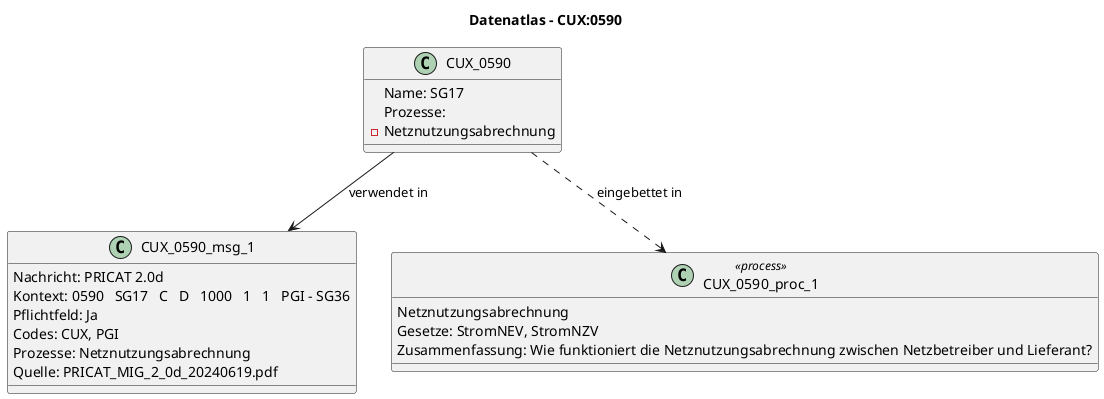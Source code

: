 @startuml
title Datenatlas – CUX:0590
class CUX_0590 {
  Name: SG17
  Prozesse:
    - Netznutzungsabrechnung
}
class CUX_0590_msg_1 {
  Nachricht: PRICAT 2.0d
  Kontext: 0590   SG17   C   D   1000   1   1   PGI - SG36
  Pflichtfeld: Ja
  Codes: CUX, PGI
  Prozesse: Netznutzungsabrechnung
  Quelle: PRICAT_MIG_2_0d_20240619.pdf
}
CUX_0590 --> CUX_0590_msg_1 : verwendet in
class CUX_0590_proc_1 <<process>> {
  Netznutzungsabrechnung
  Gesetze: StromNEV, StromNZV
  Zusammenfassung: Wie funktioniert die Netznutzungsabrechnung zwischen Netzbetreiber und Lieferant?
}
CUX_0590 ..> CUX_0590_proc_1 : eingebettet in
@enduml